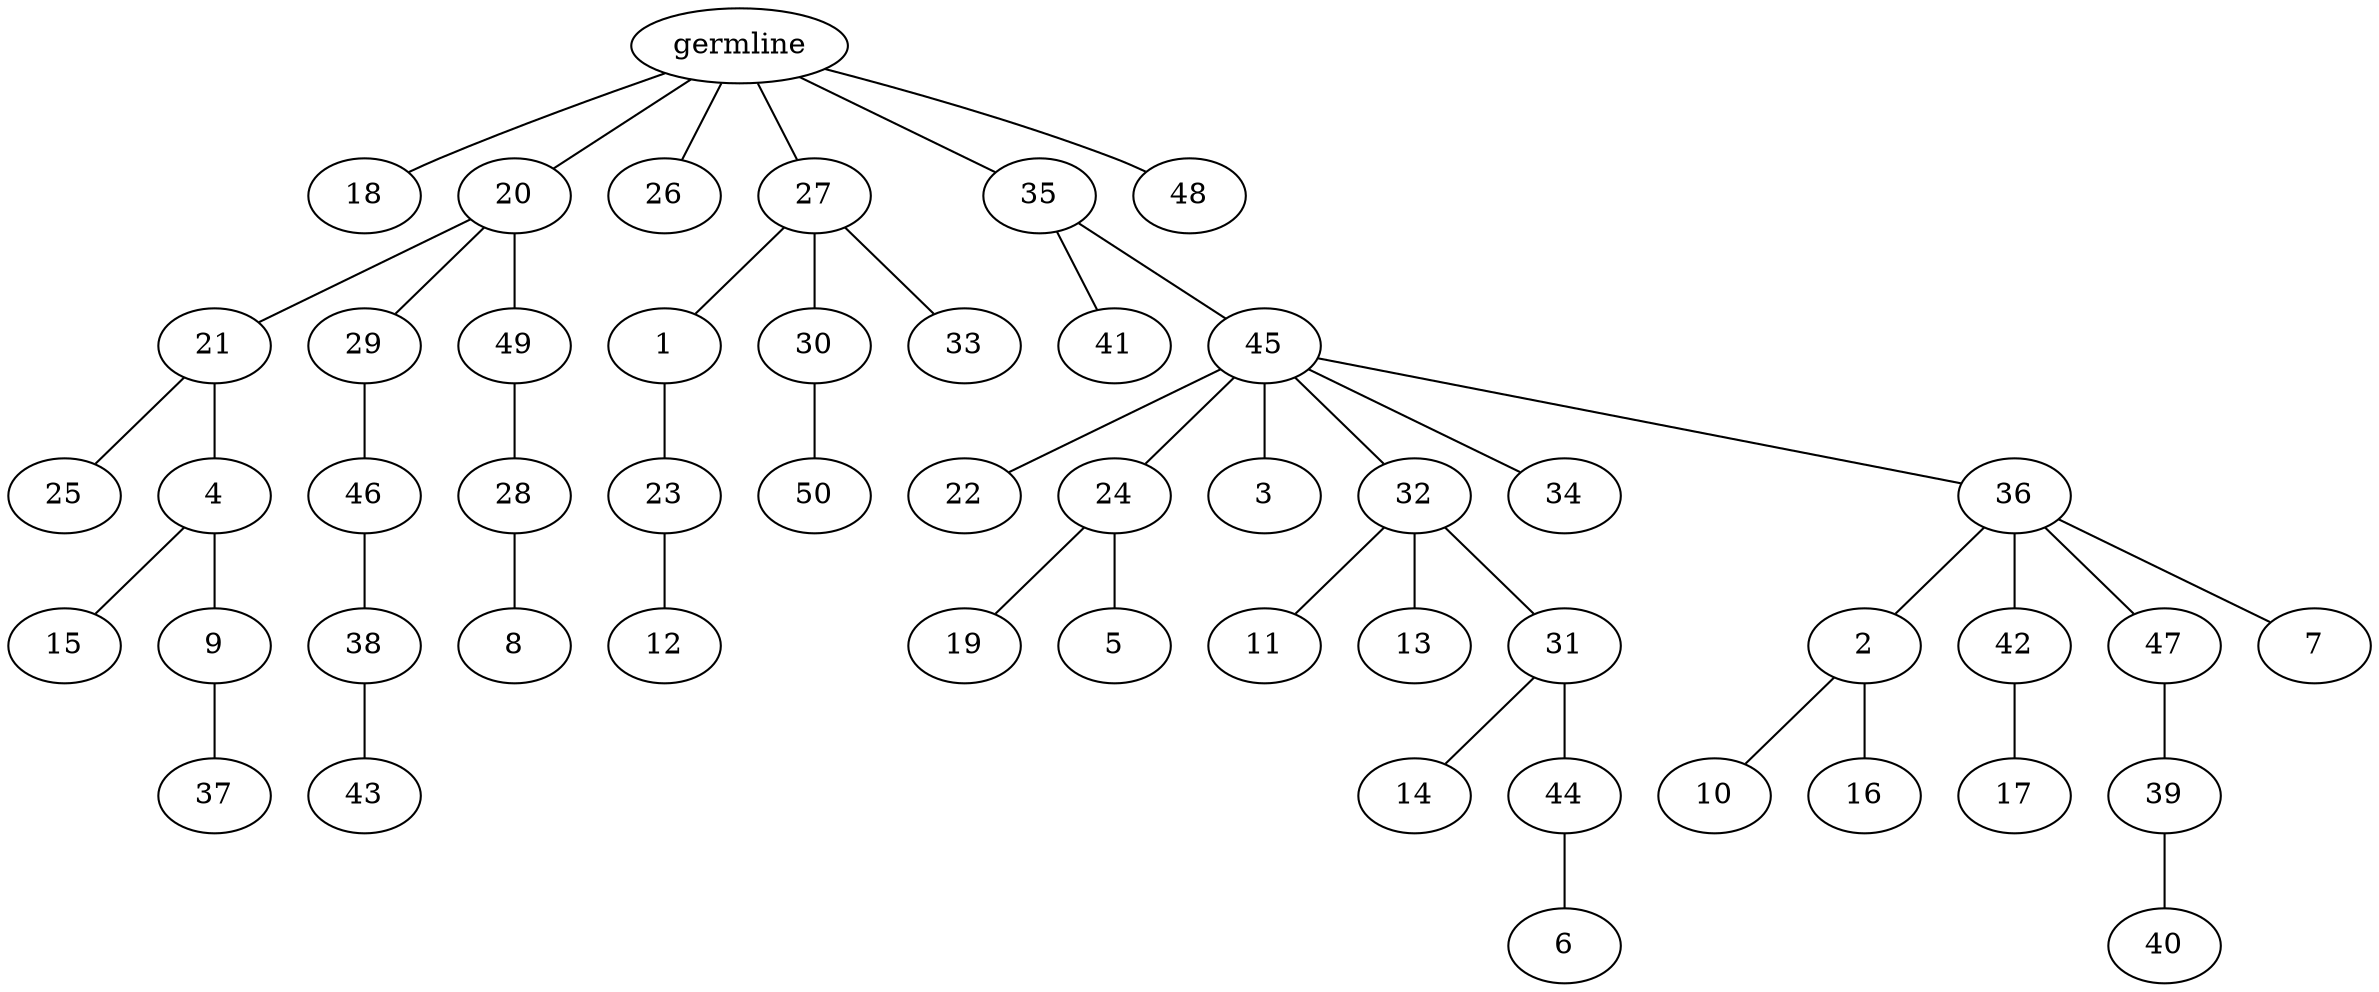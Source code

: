 graph tree {
    "140453127471264" [label="germline"];
    "140453130730368" [label="18"];
    "140453130729600" [label="20"];
    "140453130727824" [label="21"];
    "140453130768592" [label="25"];
    "140453130768928" [label="4"];
    "140453130768688" [label="15"];
    "140453130770080" [label="9"];
    "140453130770512" [label="37"];
    "140453130769360" [label="29"];
    "140453130771904" [label="46"];
    "140453130771664" [label="38"];
    "140453130769888" [label="43"];
    "140453130768736" [label="49"];
    "140453130769120" [label="28"];
    "140453130772096" [label="8"];
    "140453130728352" [label="26"];
    "140453130772384" [label="27"];
    "140453130772288" [label="1"];
    "140453130770176" [label="23"];
    "140453130769600" [label="12"];
    "140453130769984" [label="30"];
    "140453130771952" [label="50"];
    "140453130771184" [label="33"];
    "140453130769216" [label="35"];
    "140453130771472" [label="41"];
    "140453130770944" [label="45"];
    "140453130769456" [label="22"];
    "140453130770848" [label="24"];
    "140453126342928" [label="19"];
    "140453126343744" [label="5"];
    "140453130772000" [label="3"];
    "140453126342592" [label="32"];
    "140453126343792" [label="11"];
    "140453126344320" [label="13"];
    "140453126342448" [label="31"];
    "140453126343168" [label="14"];
    "140453126342208" [label="44"];
    "140453131806944" [label="6"];
    "140453126343696" [label="34"];
    "140453126344512" [label="36"];
    "140453126343456" [label="2"];
    "140453126343216" [label="10"];
    "140453126343888" [label="16"];
    "140453126343072" [label="42"];
    "140453126299120" [label="17"];
    "140453126344464" [label="47"];
    "140453132236544" [label="39"];
    "140453132237600" [label="40"];
    "140453132237168" [label="7"];
    "140453130768784" [label="48"];
    "140453127471264" -- "140453130730368";
    "140453127471264" -- "140453130729600";
    "140453127471264" -- "140453130728352";
    "140453127471264" -- "140453130772384";
    "140453127471264" -- "140453130769216";
    "140453127471264" -- "140453130768784";
    "140453130729600" -- "140453130727824";
    "140453130729600" -- "140453130769360";
    "140453130729600" -- "140453130768736";
    "140453130727824" -- "140453130768592";
    "140453130727824" -- "140453130768928";
    "140453130768928" -- "140453130768688";
    "140453130768928" -- "140453130770080";
    "140453130770080" -- "140453130770512";
    "140453130769360" -- "140453130771904";
    "140453130771904" -- "140453130771664";
    "140453130771664" -- "140453130769888";
    "140453130768736" -- "140453130769120";
    "140453130769120" -- "140453130772096";
    "140453130772384" -- "140453130772288";
    "140453130772384" -- "140453130769984";
    "140453130772384" -- "140453130771184";
    "140453130772288" -- "140453130770176";
    "140453130770176" -- "140453130769600";
    "140453130769984" -- "140453130771952";
    "140453130769216" -- "140453130771472";
    "140453130769216" -- "140453130770944";
    "140453130770944" -- "140453130769456";
    "140453130770944" -- "140453130770848";
    "140453130770944" -- "140453130772000";
    "140453130770944" -- "140453126342592";
    "140453130770944" -- "140453126343696";
    "140453130770944" -- "140453126344512";
    "140453130770848" -- "140453126342928";
    "140453130770848" -- "140453126343744";
    "140453126342592" -- "140453126343792";
    "140453126342592" -- "140453126344320";
    "140453126342592" -- "140453126342448";
    "140453126342448" -- "140453126343168";
    "140453126342448" -- "140453126342208";
    "140453126342208" -- "140453131806944";
    "140453126344512" -- "140453126343456";
    "140453126344512" -- "140453126343072";
    "140453126344512" -- "140453126344464";
    "140453126344512" -- "140453132237168";
    "140453126343456" -- "140453126343216";
    "140453126343456" -- "140453126343888";
    "140453126343072" -- "140453126299120";
    "140453126344464" -- "140453132236544";
    "140453132236544" -- "140453132237600";
}
